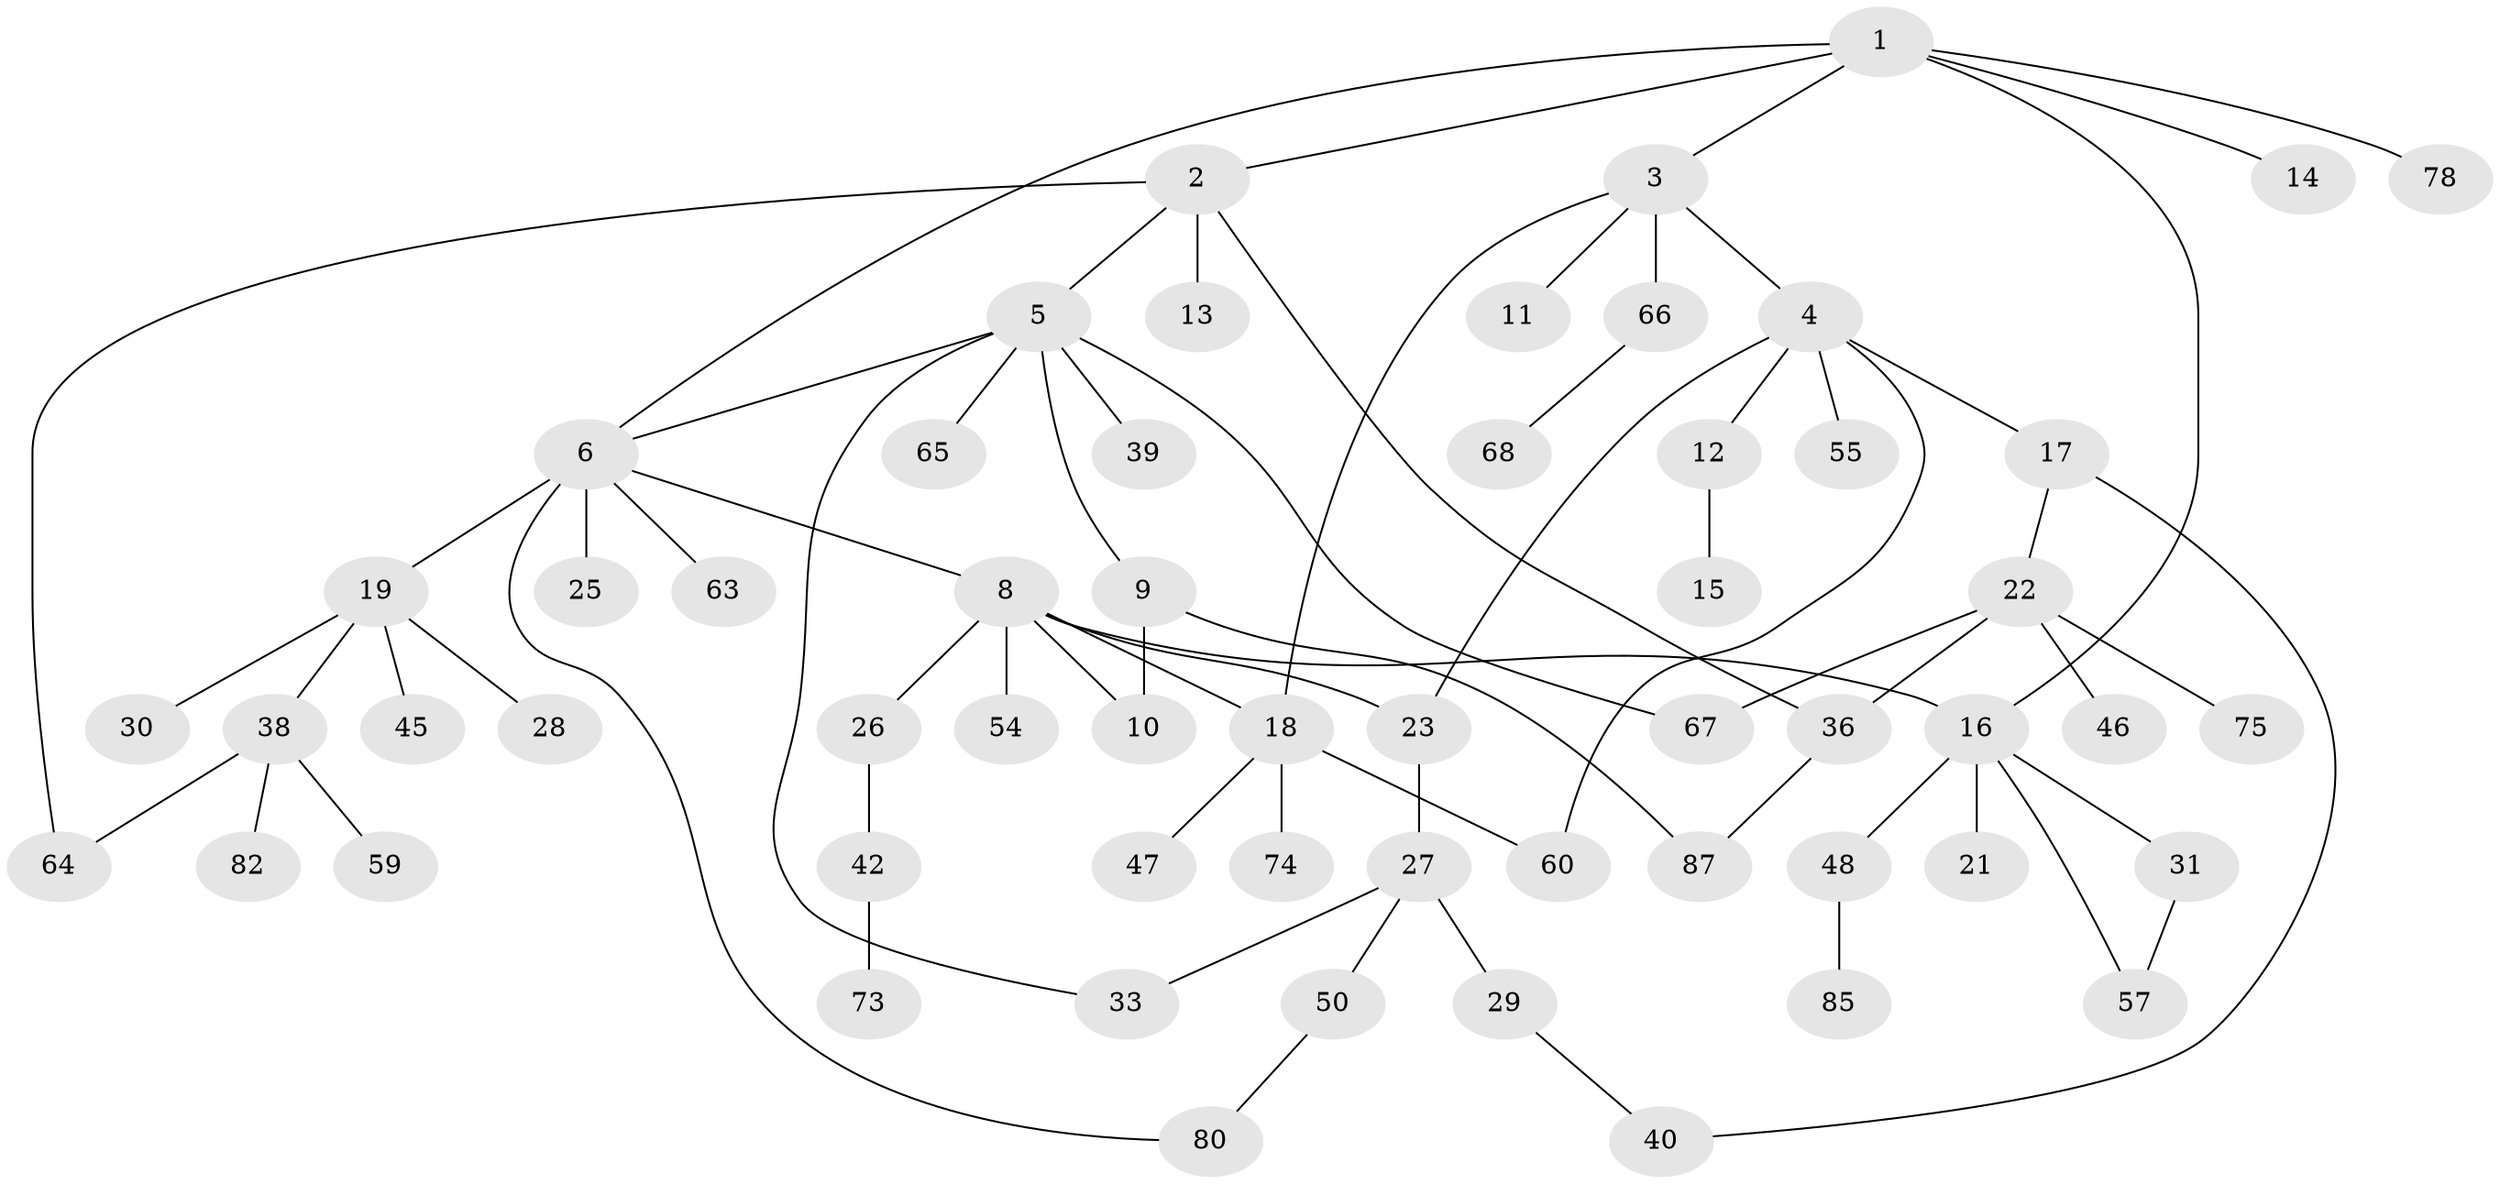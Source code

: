 // Generated by graph-tools (version 1.1) at 2025/51/02/27/25 19:51:38]
// undirected, 58 vertices, 71 edges
graph export_dot {
graph [start="1"]
  node [color=gray90,style=filled];
  1 [super="+32"];
  2 [super="+34"];
  3 [super="+35"];
  4 [super="+41"];
  5 [super="+44"];
  6 [super="+7"];
  8 [super="+49"];
  9 [super="+37"];
  10 [super="+84"];
  11;
  12;
  13 [super="+79"];
  14;
  15;
  16;
  17 [super="+76"];
  18 [super="+56"];
  19 [super="+20"];
  21;
  22 [super="+86"];
  23 [super="+24"];
  25;
  26;
  27;
  28 [super="+52"];
  29 [super="+58"];
  30 [super="+61"];
  31 [super="+51"];
  33 [super="+62"];
  36 [super="+83"];
  38 [super="+43"];
  39;
  40;
  42 [super="+71"];
  45;
  46;
  47;
  48 [super="+77"];
  50 [super="+53"];
  54 [super="+70"];
  55;
  57;
  59;
  60;
  63;
  64 [super="+69"];
  65;
  66 [super="+81"];
  67;
  68 [super="+72"];
  73;
  74;
  75;
  78;
  80;
  82;
  85;
  87;
  1 -- 2;
  1 -- 3;
  1 -- 6;
  1 -- 14;
  1 -- 16;
  1 -- 78;
  2 -- 5;
  2 -- 13;
  2 -- 64;
  2 -- 36;
  3 -- 4;
  3 -- 11;
  3 -- 66;
  3 -- 18;
  4 -- 12;
  4 -- 17;
  4 -- 55;
  4 -- 60;
  4 -- 23;
  5 -- 9;
  5 -- 33;
  5 -- 39;
  5 -- 65;
  5 -- 67;
  5 -- 6;
  6 -- 8;
  6 -- 19;
  6 -- 25;
  6 -- 80;
  6 -- 63;
  8 -- 10;
  8 -- 18;
  8 -- 23;
  8 -- 26;
  8 -- 54;
  8 -- 16;
  9 -- 10;
  9 -- 87;
  12 -- 15;
  16 -- 21;
  16 -- 31;
  16 -- 48;
  16 -- 57;
  17 -- 22;
  17 -- 40;
  18 -- 47;
  18 -- 74;
  18 -- 60;
  19 -- 28;
  19 -- 38;
  19 -- 45;
  19 -- 30;
  22 -- 46;
  22 -- 75;
  22 -- 67;
  22 -- 36;
  23 -- 27;
  26 -- 42;
  27 -- 29;
  27 -- 50;
  27 -- 33;
  29 -- 40;
  31 -- 57;
  36 -- 87;
  38 -- 59;
  38 -- 64;
  38 -- 82;
  42 -- 73;
  48 -- 85;
  50 -- 80;
  66 -- 68;
}
